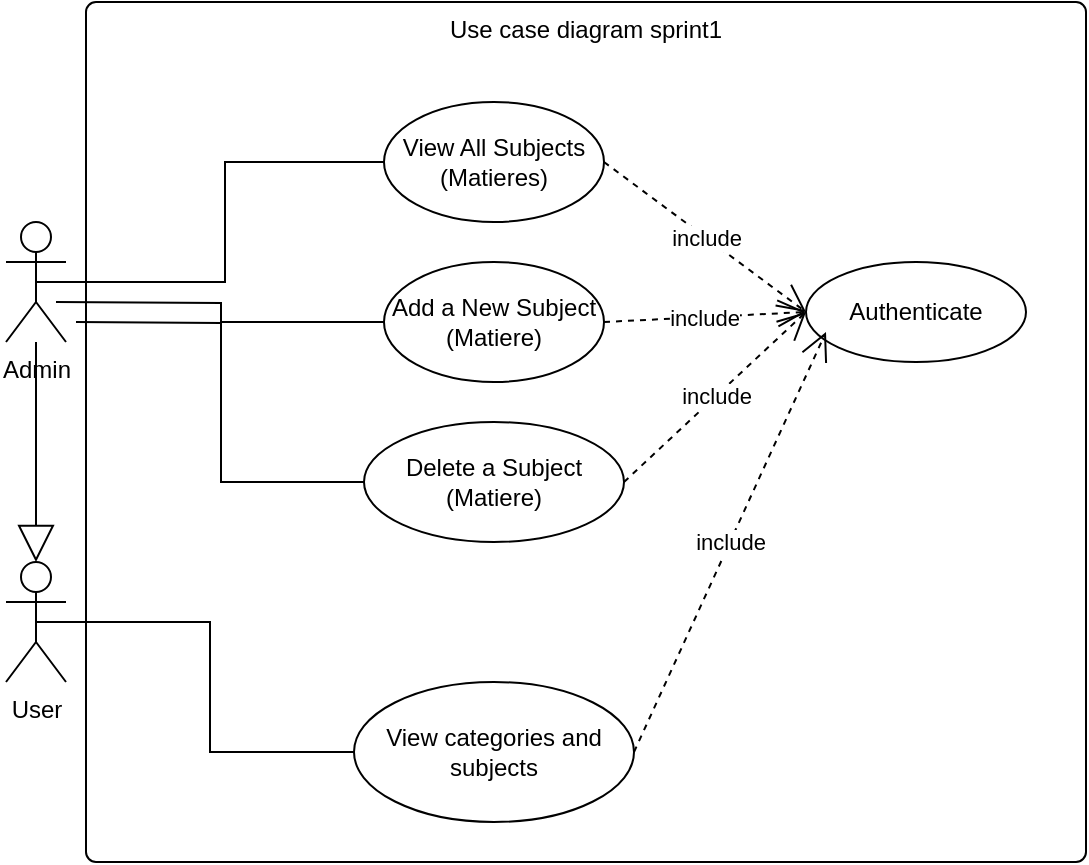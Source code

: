 <mxfile version="24.7.7">
  <diagram name="Page-1" id="8ZmfQkXeLpfdTQfihp56">
    <mxGraphModel dx="757" dy="623" grid="1" gridSize="10" guides="1" tooltips="1" connect="1" arrows="1" fold="1" page="1" pageScale="1" pageWidth="827" pageHeight="1169" math="0" shadow="0">
      <root>
        <mxCell id="0" />
        <mxCell id="1" parent="0" />
        <mxCell id="dyLEeCn-V7uKiIt8Ra9h-2" value="Use case diagram sprint1" style="html=1;align=center;verticalAlign=top;rounded=1;absoluteArcSize=1;arcSize=10;dashed=0;whiteSpace=wrap;" vertex="1" parent="1">
          <mxGeometry x="210" y="170" width="500" height="430" as="geometry" />
        </mxCell>
        <mxCell id="dyLEeCn-V7uKiIt8Ra9h-3" value="Admin" style="shape=umlActor;verticalLabelPosition=bottom;verticalAlign=top;html=1;" vertex="1" parent="1">
          <mxGeometry x="170" y="280" width="30" height="60" as="geometry" />
        </mxCell>
        <mxCell id="dyLEeCn-V7uKiIt8Ra9h-4" value="User" style="shape=umlActor;verticalLabelPosition=bottom;verticalAlign=top;html=1;" vertex="1" parent="1">
          <mxGeometry x="170" y="450" width="30" height="60" as="geometry" />
        </mxCell>
        <mxCell id="dyLEeCn-V7uKiIt8Ra9h-5" value="" style="endArrow=block;endSize=16;endFill=0;html=1;rounded=0;entryX=0.5;entryY=0;entryDx=0;entryDy=0;entryPerimeter=0;" edge="1" parent="1" source="dyLEeCn-V7uKiIt8Ra9h-3" target="dyLEeCn-V7uKiIt8Ra9h-4">
          <mxGeometry width="160" relative="1" as="geometry">
            <mxPoint x="260" y="390" as="sourcePoint" />
            <mxPoint x="185" y="390" as="targetPoint" />
          </mxGeometry>
        </mxCell>
        <mxCell id="dyLEeCn-V7uKiIt8Ra9h-7" value="Add a New Subject (Matiere)" style="ellipse;whiteSpace=wrap;html=1;" vertex="1" parent="1">
          <mxGeometry x="359" y="300" width="110" height="60" as="geometry" />
        </mxCell>
        <mxCell id="dyLEeCn-V7uKiIt8Ra9h-8" value="View All Subjects (Matieres)" style="ellipse;whiteSpace=wrap;html=1;" vertex="1" parent="1">
          <mxGeometry x="359" y="220" width="110" height="60" as="geometry" />
        </mxCell>
        <mxCell id="dyLEeCn-V7uKiIt8Ra9h-9" value="Delete a Subject (Matiere)" style="ellipse;whiteSpace=wrap;html=1;" vertex="1" parent="1">
          <mxGeometry x="349" y="380" width="130" height="60" as="geometry" />
        </mxCell>
        <mxCell id="dyLEeCn-V7uKiIt8Ra9h-10" value="View categories and subjects" style="ellipse;whiteSpace=wrap;html=1;" vertex="1" parent="1">
          <mxGeometry x="344" y="510" width="140" height="70" as="geometry" />
        </mxCell>
        <mxCell id="dyLEeCn-V7uKiIt8Ra9h-11" value="Authenticate" style="ellipse;whiteSpace=wrap;html=1;" vertex="1" parent="1">
          <mxGeometry x="570" y="300" width="110" height="50" as="geometry" />
        </mxCell>
        <mxCell id="dyLEeCn-V7uKiIt8Ra9h-12" value="include" style="endArrow=open;endSize=12;dashed=1;html=1;rounded=0;exitX=1;exitY=0.5;exitDx=0;exitDy=0;entryX=0;entryY=0.5;entryDx=0;entryDy=0;" edge="1" parent="1" source="dyLEeCn-V7uKiIt8Ra9h-8" target="dyLEeCn-V7uKiIt8Ra9h-11">
          <mxGeometry width="160" relative="1" as="geometry">
            <mxPoint x="440" y="350" as="sourcePoint" />
            <mxPoint x="600" y="350" as="targetPoint" />
          </mxGeometry>
        </mxCell>
        <mxCell id="dyLEeCn-V7uKiIt8Ra9h-13" value="include" style="endArrow=open;endSize=12;dashed=1;html=1;rounded=0;exitX=1;exitY=0.5;exitDx=0;exitDy=0;entryX=0;entryY=0.5;entryDx=0;entryDy=0;" edge="1" parent="1" source="dyLEeCn-V7uKiIt8Ra9h-7" target="dyLEeCn-V7uKiIt8Ra9h-11">
          <mxGeometry width="160" relative="1" as="geometry">
            <mxPoint x="479" y="260" as="sourcePoint" />
            <mxPoint x="580" y="335" as="targetPoint" />
          </mxGeometry>
        </mxCell>
        <mxCell id="dyLEeCn-V7uKiIt8Ra9h-14" value="include" style="endArrow=open;endSize=12;dashed=1;html=1;rounded=0;exitX=1;exitY=0.5;exitDx=0;exitDy=0;entryX=0;entryY=0.5;entryDx=0;entryDy=0;" edge="1" parent="1" source="dyLEeCn-V7uKiIt8Ra9h-9" target="dyLEeCn-V7uKiIt8Ra9h-11">
          <mxGeometry width="160" relative="1" as="geometry">
            <mxPoint x="479" y="340" as="sourcePoint" />
            <mxPoint x="580" y="335" as="targetPoint" />
          </mxGeometry>
        </mxCell>
        <mxCell id="dyLEeCn-V7uKiIt8Ra9h-15" value="include" style="endArrow=open;endSize=12;dashed=1;html=1;rounded=0;exitX=1;exitY=0.5;exitDx=0;exitDy=0;entryX=0;entryY=0.5;entryDx=0;entryDy=0;" edge="1" parent="1" source="dyLEeCn-V7uKiIt8Ra9h-10">
          <mxGeometry width="160" relative="1" as="geometry">
            <mxPoint x="489" y="420" as="sourcePoint" />
            <mxPoint x="580" y="335" as="targetPoint" />
          </mxGeometry>
        </mxCell>
        <mxCell id="dyLEeCn-V7uKiIt8Ra9h-16" value="" style="endArrow=none;html=1;edgeStyle=orthogonalEdgeStyle;rounded=0;entryX=0;entryY=0.5;entryDx=0;entryDy=0;exitX=0.5;exitY=0.5;exitDx=0;exitDy=0;exitPerimeter=0;" edge="1" parent="1" source="dyLEeCn-V7uKiIt8Ra9h-3" target="dyLEeCn-V7uKiIt8Ra9h-8">
          <mxGeometry relative="1" as="geometry">
            <mxPoint x="184" y="390" as="sourcePoint" />
            <mxPoint x="344" y="390" as="targetPoint" />
          </mxGeometry>
        </mxCell>
        <mxCell id="dyLEeCn-V7uKiIt8Ra9h-19" value="" style="endArrow=none;html=1;edgeStyle=orthogonalEdgeStyle;rounded=0;entryX=0;entryY=0.5;entryDx=0;entryDy=0;exitX=0.5;exitY=0.5;exitDx=0;exitDy=0;exitPerimeter=0;" edge="1" parent="1" target="dyLEeCn-V7uKiIt8Ra9h-7">
          <mxGeometry relative="1" as="geometry">
            <mxPoint x="195" y="320" as="sourcePoint" />
            <mxPoint x="369" y="260" as="targetPoint" />
          </mxGeometry>
        </mxCell>
        <mxCell id="dyLEeCn-V7uKiIt8Ra9h-20" value="" style="endArrow=none;html=1;edgeStyle=orthogonalEdgeStyle;rounded=0;entryX=0;entryY=0.5;entryDx=0;entryDy=0;exitX=0.5;exitY=0.5;exitDx=0;exitDy=0;exitPerimeter=0;" edge="1" parent="1" target="dyLEeCn-V7uKiIt8Ra9h-9">
          <mxGeometry relative="1" as="geometry">
            <mxPoint x="205" y="330" as="sourcePoint" />
            <mxPoint x="379" y="270" as="targetPoint" />
          </mxGeometry>
        </mxCell>
        <mxCell id="dyLEeCn-V7uKiIt8Ra9h-21" value="" style="endArrow=none;html=1;edgeStyle=orthogonalEdgeStyle;rounded=0;entryX=0;entryY=0.5;entryDx=0;entryDy=0;exitX=0.5;exitY=0.5;exitDx=0;exitDy=0;exitPerimeter=0;" edge="1" parent="1" source="dyLEeCn-V7uKiIt8Ra9h-4" target="dyLEeCn-V7uKiIt8Ra9h-10">
          <mxGeometry relative="1" as="geometry">
            <mxPoint x="215" y="340" as="sourcePoint" />
            <mxPoint x="359" y="420" as="targetPoint" />
          </mxGeometry>
        </mxCell>
      </root>
    </mxGraphModel>
  </diagram>
</mxfile>
